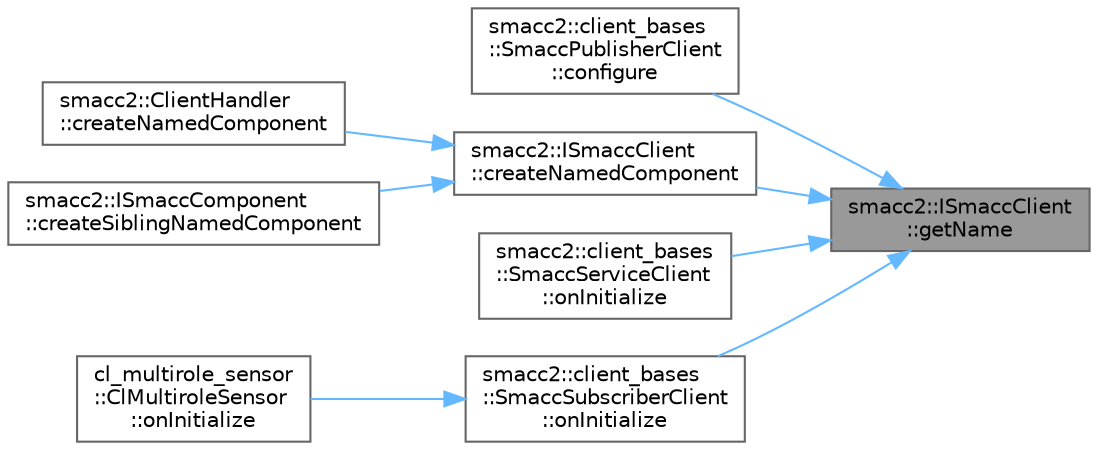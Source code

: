 digraph "smacc2::ISmaccClient::getName"
{
 // LATEX_PDF_SIZE
  bgcolor="transparent";
  edge [fontname=Helvetica,fontsize=10,labelfontname=Helvetica,labelfontsize=10];
  node [fontname=Helvetica,fontsize=10,shape=box,height=0.2,width=0.4];
  rankdir="RL";
  Node1 [label="smacc2::ISmaccClient\l::getName",height=0.2,width=0.4,color="gray40", fillcolor="grey60", style="filled", fontcolor="black",tooltip=" "];
  Node1 -> Node2 [dir="back",color="steelblue1",style="solid"];
  Node2 [label="smacc2::client_bases\l::SmaccPublisherClient\l::configure",height=0.2,width=0.4,color="grey40", fillcolor="white", style="filled",URL="$classsmacc2_1_1client__bases_1_1SmaccPublisherClient.html#aaf8c618a9d346fd158f90e3f6bfacb6f",tooltip=" "];
  Node1 -> Node3 [dir="back",color="steelblue1",style="solid"];
  Node3 [label="smacc2::ISmaccClient\l::createNamedComponent",height=0.2,width=0.4,color="grey40", fillcolor="white", style="filled",URL="$classsmacc2_1_1ISmaccClient.html#aa9ac672b487746b2a78aed507ae56ff3",tooltip=" "];
  Node3 -> Node4 [dir="back",color="steelblue1",style="solid"];
  Node4 [label="smacc2::ClientHandler\l::createNamedComponent",height=0.2,width=0.4,color="grey40", fillcolor="white", style="filled",URL="$classsmacc2_1_1ClientHandler.html#aed8e35acd86ae6a6f4d533e6576d4a15",tooltip=" "];
  Node3 -> Node5 [dir="back",color="steelblue1",style="solid"];
  Node5 [label="smacc2::ISmaccComponent\l::createSiblingNamedComponent",height=0.2,width=0.4,color="grey40", fillcolor="white", style="filled",URL="$classsmacc2_1_1ISmaccComponent.html#a662b5bc7e2198e240bd666af1ada7527",tooltip=" "];
  Node1 -> Node6 [dir="back",color="steelblue1",style="solid"];
  Node6 [label="smacc2::client_bases\l::SmaccServiceClient\l::onInitialize",height=0.2,width=0.4,color="grey40", fillcolor="white", style="filled",URL="$classsmacc2_1_1client__bases_1_1SmaccServiceClient.html#ac38bfaed46e0d094998cd7bde39bc410",tooltip=" "];
  Node1 -> Node7 [dir="back",color="steelblue1",style="solid"];
  Node7 [label="smacc2::client_bases\l::SmaccSubscriberClient\l::onInitialize",height=0.2,width=0.4,color="grey40", fillcolor="white", style="filled",URL="$classsmacc2_1_1client__bases_1_1SmaccSubscriberClient.html#a8a32b14001d54636965919f8280b9024",tooltip=" "];
  Node7 -> Node8 [dir="back",color="steelblue1",style="solid"];
  Node8 [label="cl_multirole_sensor\l::ClMultiroleSensor\l::onInitialize",height=0.2,width=0.4,color="grey40", fillcolor="white", style="filled",URL="$classcl__multirole__sensor_1_1ClMultiroleSensor.html#ad929536dd86df76612202a7221c72a4e",tooltip=" "];
}
